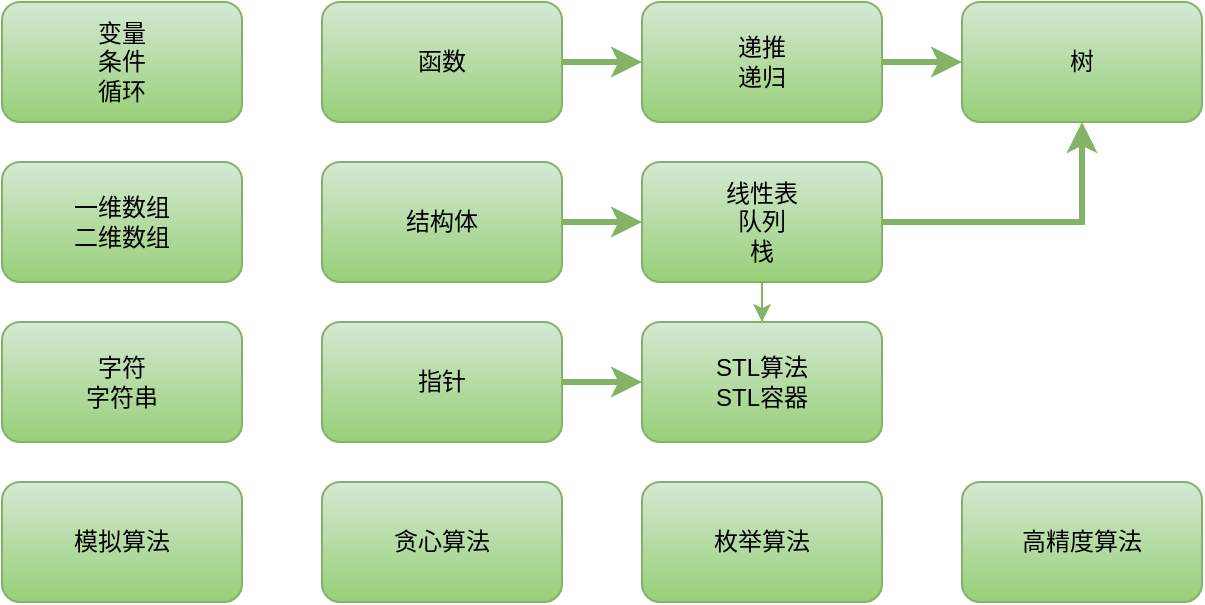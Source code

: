 <mxfile version="13.10.0" type="embed">
    <diagram id="eGUrRjsMYcO4NypmIGI3" name="Page-1">
        <mxGraphModel dx="1118" dy="624" grid="1" gridSize="10" guides="1" tooltips="1" connect="1" arrows="1" fold="1" page="1" pageScale="1" pageWidth="827" pageHeight="1169" math="0" shadow="0">
            <root>
                <mxCell id="0"/>
                <mxCell id="1" parent="0"/>
                <mxCell id="2" value="变量&lt;br&gt;条件&lt;br&gt;循环" style="rounded=1;whiteSpace=wrap;html=1;gradientColor=#97d077;fillColor=#d5e8d4;strokeColor=#82b366;fontColor=#000000;" vertex="1" parent="1">
                    <mxGeometry x="40" y="200" width="120" height="60" as="geometry"/>
                </mxCell>
                <mxCell id="3" value="一维数组&lt;br&gt;二维数组" style="rounded=1;whiteSpace=wrap;html=1;gradientColor=#97d077;fillColor=#d5e8d4;strokeColor=#82b366;fontColor=#000000;" vertex="1" parent="1">
                    <mxGeometry x="40" y="280" width="120" height="60" as="geometry"/>
                </mxCell>
                <mxCell id="5" value="字符&lt;br&gt;字符串" style="rounded=1;whiteSpace=wrap;html=1;gradientColor=#97d077;fillColor=#d5e8d4;strokeColor=#82b366;fontColor=#000000;" vertex="1" parent="1">
                    <mxGeometry x="40" y="360" width="120" height="60" as="geometry"/>
                </mxCell>
                <mxCell id="23" style="edgeStyle=orthogonalEdgeStyle;rounded=0;orthogonalLoop=1;jettySize=auto;html=1;entryX=0;entryY=0.5;entryDx=0;entryDy=0;strokeWidth=3;gradientColor=#97d077;fillColor=#d5e8d4;strokeColor=#82b366;fontColor=#000000;" edge="1" parent="1" source="6" target="18">
                    <mxGeometry relative="1" as="geometry"/>
                </mxCell>
                <mxCell id="6" value="函数" style="rounded=1;whiteSpace=wrap;html=1;gradientColor=#97d077;fillColor=#d5e8d4;strokeColor=#82b366;fontColor=#000000;" vertex="1" parent="1">
                    <mxGeometry x="200" y="200" width="120" height="60" as="geometry"/>
                </mxCell>
                <mxCell id="24" style="edgeStyle=orthogonalEdgeStyle;rounded=0;orthogonalLoop=1;jettySize=auto;html=1;strokeWidth=3;gradientColor=#97d077;fillColor=#d5e8d4;strokeColor=#82b366;fontColor=#000000;" edge="1" parent="1" source="7" target="9">
                    <mxGeometry relative="1" as="geometry"/>
                </mxCell>
                <mxCell id="7" value="结构体" style="rounded=1;whiteSpace=wrap;html=1;gradientColor=#97d077;fillColor=#d5e8d4;strokeColor=#82b366;fontColor=#000000;" vertex="1" parent="1">
                    <mxGeometry x="200" y="280" width="120" height="60" as="geometry"/>
                </mxCell>
                <mxCell id="25" style="edgeStyle=orthogonalEdgeStyle;rounded=0;orthogonalLoop=1;jettySize=auto;html=1;strokeWidth=3;gradientColor=#97d077;fillColor=#d5e8d4;strokeColor=#82b366;fontColor=#000000;" edge="1" parent="1" source="8" target="13">
                    <mxGeometry relative="1" as="geometry"/>
                </mxCell>
                <mxCell id="8" value="指针" style="rounded=1;whiteSpace=wrap;html=1;gradientColor=#97d077;fillColor=#d5e8d4;strokeColor=#82b366;fontColor=#000000;" vertex="1" parent="1">
                    <mxGeometry x="200" y="360" width="120" height="60" as="geometry"/>
                </mxCell>
                <mxCell id="26" style="edgeStyle=orthogonalEdgeStyle;rounded=0;orthogonalLoop=1;jettySize=auto;html=1;entryX=0.5;entryY=0;entryDx=0;entryDy=0;gradientColor=#97d077;fillColor=#d5e8d4;strokeColor=#82b366;fontColor=#000000;" edge="1" parent="1" source="9" target="13">
                    <mxGeometry relative="1" as="geometry"/>
                </mxCell>
                <mxCell id="28" style="edgeStyle=orthogonalEdgeStyle;rounded=0;orthogonalLoop=1;jettySize=auto;html=1;entryX=0.5;entryY=1;entryDx=0;entryDy=0;strokeWidth=3;gradientColor=#97d077;fillColor=#d5e8d4;strokeColor=#82b366;fontColor=#000000;" edge="1" parent="1" source="9" target="19">
                    <mxGeometry relative="1" as="geometry"/>
                </mxCell>
                <mxCell id="9" value="线性表&lt;br&gt;队列&lt;br&gt;栈" style="rounded=1;whiteSpace=wrap;html=1;gradientColor=#97d077;fillColor=#d5e8d4;strokeColor=#82b366;fontColor=#000000;" vertex="1" parent="1">
                    <mxGeometry x="360" y="280" width="120" height="60" as="geometry"/>
                </mxCell>
                <mxCell id="13" value="STL算法&lt;br&gt;STL容器" style="rounded=1;whiteSpace=wrap;html=1;gradientColor=#97d077;fillColor=#d5e8d4;strokeColor=#82b366;fontColor=#000000;" vertex="1" parent="1">
                    <mxGeometry x="360" y="360" width="120" height="60" as="geometry"/>
                </mxCell>
                <mxCell id="14" value="模拟算法" style="rounded=1;whiteSpace=wrap;html=1;gradientColor=#97d077;fillColor=#d5e8d4;strokeColor=#82b366;fontColor=#000000;" vertex="1" parent="1">
                    <mxGeometry x="40" y="440" width="120" height="60" as="geometry"/>
                </mxCell>
                <mxCell id="15" value="枚举算法" style="rounded=1;whiteSpace=wrap;html=1;gradientColor=#97d077;fillColor=#d5e8d4;strokeColor=#82b366;fontColor=#000000;" vertex="1" parent="1">
                    <mxGeometry x="360" y="440" width="120" height="60" as="geometry"/>
                </mxCell>
                <mxCell id="16" value="贪心算法" style="rounded=1;whiteSpace=wrap;html=1;gradientColor=#97d077;fillColor=#d5e8d4;strokeColor=#82b366;fontColor=#000000;" vertex="1" parent="1">
                    <mxGeometry x="200" y="440" width="120" height="60" as="geometry"/>
                </mxCell>
                <mxCell id="17" value="高精度算法" style="rounded=1;whiteSpace=wrap;html=1;gradientColor=#97d077;fillColor=#d5e8d4;strokeColor=#82b366;fontColor=#000000;" vertex="1" parent="1">
                    <mxGeometry x="520" y="440" width="120" height="60" as="geometry"/>
                </mxCell>
                <mxCell id="27" style="edgeStyle=orthogonalEdgeStyle;rounded=0;orthogonalLoop=1;jettySize=auto;html=1;strokeWidth=3;gradientColor=#97d077;fillColor=#d5e8d4;strokeColor=#82b366;fontColor=#000000;" edge="1" parent="1" source="18" target="19">
                    <mxGeometry relative="1" as="geometry"/>
                </mxCell>
                <mxCell id="18" value="递推&lt;br&gt;递归" style="rounded=1;whiteSpace=wrap;html=1;gradientColor=#97d077;fillColor=#d5e8d4;strokeColor=#82b366;fontColor=#000000;" vertex="1" parent="1">
                    <mxGeometry x="360" y="200" width="120" height="60" as="geometry"/>
                </mxCell>
                <mxCell id="19" value="树" style="rounded=1;whiteSpace=wrap;html=1;gradientColor=#97d077;fillColor=#d5e8d4;strokeColor=#82b366;fontColor=#000000;" vertex="1" parent="1">
                    <mxGeometry x="520" y="200" width="120" height="60" as="geometry"/>
                </mxCell>
            </root>
        </mxGraphModel>
    </diagram>
</mxfile>